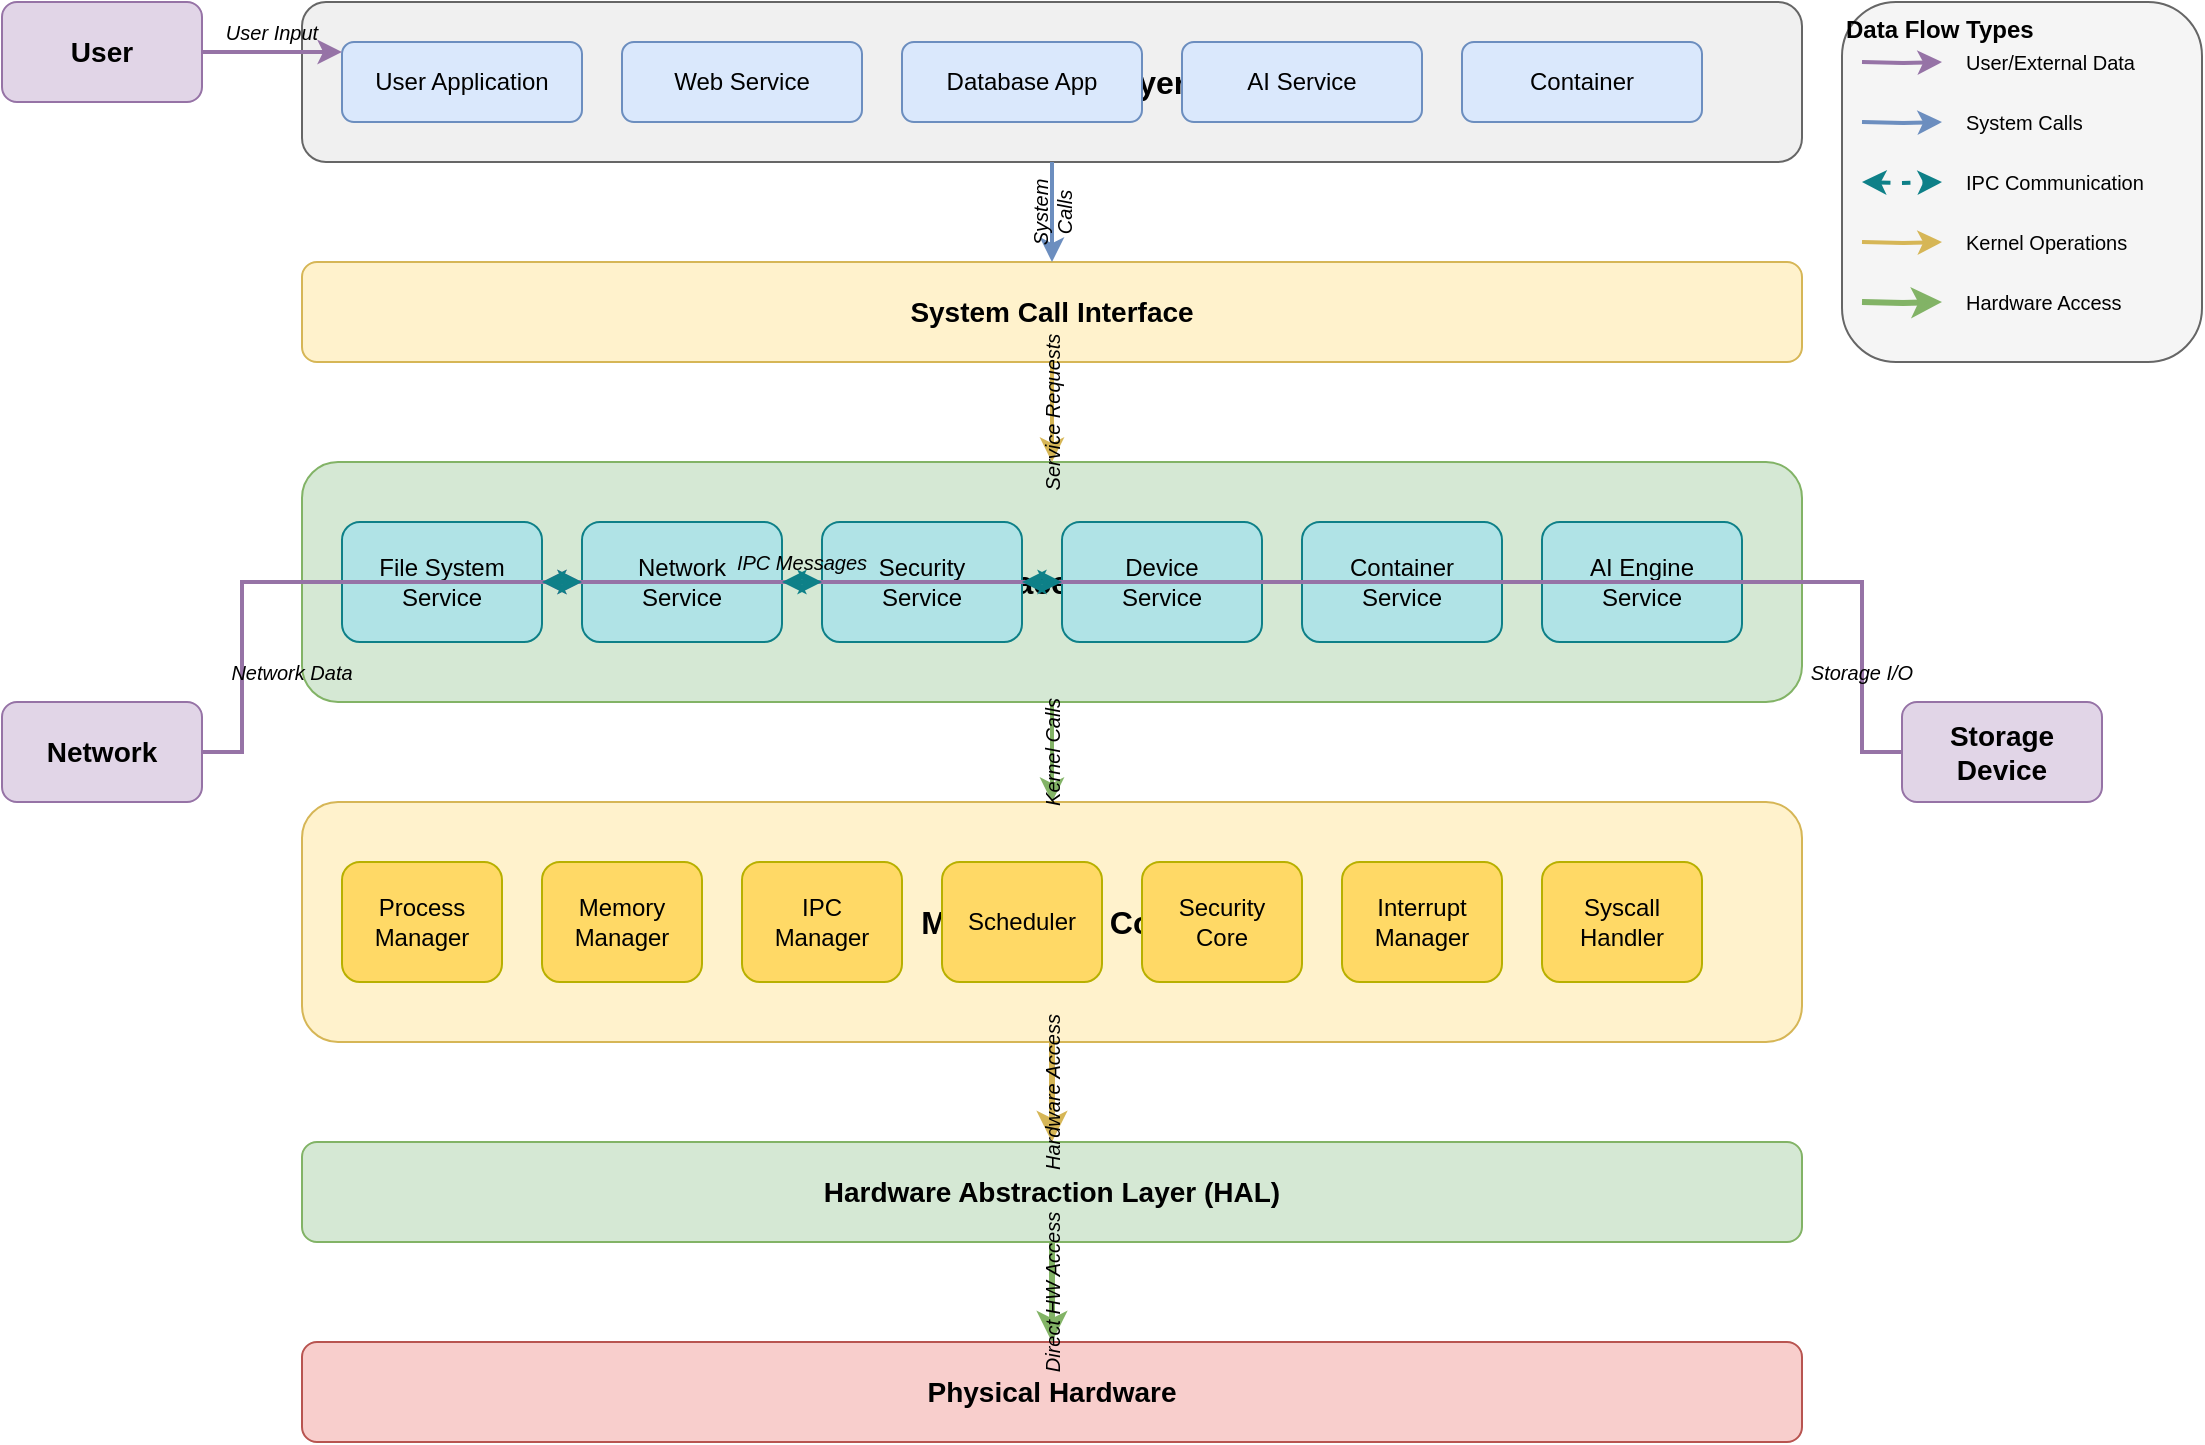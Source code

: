 <mxfile version="22.1.16" type="device">
  <diagram name="System Data Flow" id="system-dataflow">
    <mxGraphModel dx="1422" dy="794" grid="1" gridSize="10" guides="1" tooltips="1" connect="1" arrows="1" fold="1" page="1" pageScale="1" pageWidth="1169" pageHeight="827" math="0" shadow="0">
      <root>
        <mxCell id="0" />
        <mxCell id="1" parent="0" />

        <!-- External Entities -->
        <mxCell id="user" value="User" style="rounded=1;whiteSpace=wrap;html=1;fillColor=#e1d5e7;strokeColor=#9673a6;fontSize=14;fontStyle=1" vertex="1" parent="1">
          <mxGeometry x="50" y="50" width="100" height="50" as="geometry" />
        </mxCell>

        <mxCell id="network" value="Network" style="rounded=1;whiteSpace=wrap;html=1;fillColor=#e1d5e7;strokeColor=#9673a6;fontSize=14;fontStyle=1" vertex="1" parent="1">
          <mxGeometry x="50" y="400" width="100" height="50" as="geometry" />
        </mxCell>

        <mxCell id="storage" value="Storage Device" style="rounded=1;whiteSpace=wrap;html=1;fillColor=#e1d5e7;strokeColor=#9673a6;fontSize=14;fontStyle=1" vertex="1" parent="1">
          <mxGeometry x="1000" y="400" width="100" height="50" as="geometry" />
        </mxCell>

        <!-- Application Layer -->
        <mxCell id="app-layer" value="Application Layer" style="rounded=1;whiteSpace=wrap;html=1;fillColor=#f0f0f0;strokeColor=#666666;fontSize=16;fontStyle=1" vertex="1" parent="1">
          <mxGeometry x="200" y="50" width="750" height="80" as="geometry" />
        </mxCell>

        <mxCell id="user-app" value="User Application" style="rounded=1;whiteSpace=wrap;html=1;fillColor=#dae8fc;strokeColor=#6c8ebf" vertex="1" parent="1">
          <mxGeometry x="220" y="70" width="120" height="40" as="geometry" />
        </mxCell>

        <mxCell id="web-service" value="Web Service" style="rounded=1;whiteSpace=wrap;html=1;fillColor=#dae8fc;strokeColor=#6c8ebf" vertex="1" parent="1">
          <mxGeometry x="360" y="70" width="120" height="40" as="geometry" />
        </mxCell>

        <mxCell id="database-app" value="Database App" style="rounded=1;whiteSpace=wrap;html=1;fillColor=#dae8fc;strokeColor=#6c8ebf" vertex="1" parent="1">
          <mxGeometry x="500" y="70" width="120" height="40" as="geometry" />
        </mxCell>

        <mxCell id="ai-service" value="AI Service" style="rounded=1;whiteSpace=wrap;html=1;fillColor=#dae8fc;strokeColor=#6c8ebf" vertex="1" parent="1">
          <mxGeometry x="640" y="70" width="120" height="40" as="geometry" />
        </mxCell>

        <mxCell id="container" value="Container" style="rounded=1;whiteSpace=wrap;html=1;fillColor=#dae8fc;strokeColor=#6c8ebf" vertex="1" parent="1">
          <mxGeometry x="780" y="70" width="120" height="40" as="geometry" />
        </mxCell>

        <!-- System Call Interface -->
        <mxCell id="syscall-interface" value="System Call Interface" style="rounded=1;whiteSpace=wrap;html=1;fillColor=#fff2cc;strokeColor=#d6b656;fontSize=14;fontStyle=1" vertex="1" parent="1">
          <mxGeometry x="200" y="180" width="750" height="50" as="geometry" />
        </mxCell>

        <!-- User Space Services -->
        <mxCell id="userspace-services" value="User Space Services" style="rounded=1;whiteSpace=wrap;html=1;fillColor=#d5e8d4;strokeColor=#82b366;fontSize=16;fontStyle=1" vertex="1" parent="1">
          <mxGeometry x="200" y="280" width="750" height="120" as="geometry" />
        </mxCell>

        <mxCell id="fs-service" value="File System&#xa;Service" style="rounded=1;whiteSpace=wrap;html=1;fillColor=#b0e3e6;strokeColor=#0e8088" vertex="1" parent="1">
          <mxGeometry x="220" y="310" width="100" height="60" as="geometry" />
        </mxCell>

        <mxCell id="net-service" value="Network&#xa;Service" style="rounded=1;whiteSpace=wrap;html=1;fillColor=#b0e3e6;strokeColor=#0e8088" vertex="1" parent="1">
          <mxGeometry x="340" y="310" width="100" height="60" as="geometry" />
        </mxCell>

        <mxCell id="security-service" value="Security&#xa;Service" style="rounded=1;whiteSpace=wrap;html=1;fillColor=#b0e3e6;strokeColor=#0e8088" vertex="1" parent="1">
          <mxGeometry x="460" y="310" width="100" height="60" as="geometry" />
        </mxCell>

        <mxCell id="device-service" value="Device&#xa;Service" style="rounded=1;whiteSpace=wrap;html=1;fillColor=#b0e3e6;strokeColor=#0e8088" vertex="1" parent="1">
          <mxGeometry x="580" y="310" width="100" height="60" as="geometry" />
        </mxCell>

        <mxCell id="container-service" value="Container&#xa;Service" style="rounded=1;whiteSpace=wrap;html=1;fillColor=#b0e3e6;strokeColor=#0e8088" vertex="1" parent="1">
          <mxGeometry x="700" y="310" width="100" height="60" as="geometry" />
        </mxCell>

        <mxCell id="ai-service-us" value="AI Engine&#xa;Service" style="rounded=1;whiteSpace=wrap;html=1;fillColor=#b0e3e6;strokeColor=#0e8088" vertex="1" parent="1">
          <mxGeometry x="820" y="310" width="100" height="60" as="geometry" />
        </mxCell>

        <!-- Microkernel Core -->
        <mxCell id="microkernel" value="Microkernel Core" style="rounded=1;whiteSpace=wrap;html=1;fillColor=#fff2cc;strokeColor=#d6b656;fontSize=16;fontStyle=1" vertex="1" parent="1">
          <mxGeometry x="200" y="450" width="750" height="120" as="geometry" />
        </mxCell>

        <mxCell id="process-mgr" value="Process&#xa;Manager" style="rounded=1;whiteSpace=wrap;html=1;fillColor=#ffd966;strokeColor=#b8b000" vertex="1" parent="1">
          <mxGeometry x="220" y="480" width="80" height="60" as="geometry" />
        </mxCell>

        <mxCell id="memory-mgr" value="Memory&#xa;Manager" style="rounded=1;whiteSpace=wrap;html=1;fillColor=#ffd966;strokeColor=#b8b000" vertex="1" parent="1">
          <mxGeometry x="320" y="480" width="80" height="60" as="geometry" />
        </mxCell>

        <mxCell id="ipc-mgr" value="IPC&#xa;Manager" style="rounded=1;whiteSpace=wrap;html=1;fillColor=#ffd966;strokeColor=#b8b000" vertex="1" parent="1">
          <mxGeometry x="420" y="480" width="80" height="60" as="geometry" />
        </mxCell>

        <mxCell id="scheduler" value="Scheduler" style="rounded=1;whiteSpace=wrap;html=1;fillColor=#ffd966;strokeColor=#b8b000" vertex="1" parent="1">
          <mxGeometry x="520" y="480" width="80" height="60" as="geometry" />
        </mxCell>

        <mxCell id="security-core" value="Security&#xa;Core" style="rounded=1;whiteSpace=wrap;html=1;fillColor=#ffd966;strokeColor=#b8b000" vertex="1" parent="1">
          <mxGeometry x="620" y="480" width="80" height="60" as="geometry" />
        </mxCell>

        <mxCell id="interrupt-mgr" value="Interrupt&#xa;Manager" style="rounded=1;whiteSpace=wrap;html=1;fillColor=#ffd966;strokeColor=#b8b000" vertex="1" parent="1">
          <mxGeometry x="720" y="480" width="80" height="60" as="geometry" />
        </mxCell>

        <mxCell id="syscall-mgr" value="Syscall&#xa;Handler" style="rounded=1;whiteSpace=wrap;html=1;fillColor=#ffd966;strokeColor=#b8b000" vertex="1" parent="1">
          <mxGeometry x="820" y="480" width="80" height="60" as="geometry" />
        </mxCell>

        <!-- Hardware Abstraction Layer -->
        <mxCell id="hal-layer" value="Hardware Abstraction Layer (HAL)" style="rounded=1;whiteSpace=wrap;html=1;fillColor=#d5e8d4;strokeColor=#82b366;fontSize=14;fontStyle=1" vertex="1" parent="1">
          <mxGeometry x="200" y="620" width="750" height="50" as="geometry" />
        </mxCell>

        <!-- Hardware Layer -->
        <mxCell id="hardware-layer" value="Physical Hardware" style="rounded=1;whiteSpace=wrap;html=1;fillColor=#f8cecc;strokeColor=#b85450;fontSize=14;fontStyle=1" vertex="1" parent="1">
          <mxGeometry x="200" y="720" width="750" height="50" as="geometry" />
        </mxCell>

        <!-- Data Flows -->

        <!-- User Input Flow -->
        <mxCell id="flow1" style="edgeStyle=orthogonalEdgeStyle;rounded=0;orthogonalLoop=1;jettySize=auto;html=1;strokeWidth=2;fillColor=#e1d5e7;strokeColor=#9673a6;startArrow=none;startFill=0;endArrow=classic;endFill=1" edge="1" parent="1">
          <mxGeometry relative="1" as="geometry">
            <mxPoint x="150" y="75" as="sourcePoint" />
            <mxPoint x="220" y="75" as="targetPoint" />
          </mxGeometry>
        </mxCell>
        <mxCell id="flow1-label" value="User Input" style="text;html=1;strokeColor=none;fillColor=none;align=center;verticalAlign=middle;whiteSpace=wrap;rounded=0;fontSize=10;fontStyle=2" vertex="1" parent="1">
          <mxGeometry x="155" y="55" width="60" height="20" as="geometry" />
        </mxCell>

        <!-- Application to System Call Flow -->
        <mxCell id="flow2" style="edgeStyle=orthogonalEdgeStyle;rounded=0;orthogonalLoop=1;jettySize=auto;html=1;strokeWidth=2;fillColor=#dae8fc;strokeColor=#6c8ebf;startArrow=none;startFill=0;endArrow=classic;endFill=1" edge="1" parent="1">
          <mxGeometry relative="1" as="geometry">
            <mxPoint x="575" y="130" as="sourcePoint" />
            <mxPoint x="575" y="180" as="targetPoint" />
          </mxGeometry>
        </mxCell>
        <mxCell id="flow2-label" value="System Calls" style="text;html=1;strokeColor=none;fillColor=none;align=center;verticalAlign=middle;whiteSpace=wrap;rounded=0;fontSize=10;fontStyle=2;rotation=-90" vertex="1" parent="1">
          <mxGeometry x="545" y="145" width="60" height="20" as="geometry" />
        </mxCell>

        <!-- System Call to Services Flow -->
        <mxCell id="flow3" style="edgeStyle=orthogonalEdgeStyle;rounded=0;orthogonalLoop=1;jettySize=auto;html=1;strokeWidth=2;fillColor=#fff2cc;strokeColor=#d6b656;startArrow=none;startFill=0;endArrow=classic;endFill=1" edge="1" parent="1">
          <mxGeometry relative="1" as="geometry">
            <mxPoint x="575" y="230" as="sourcePoint" />
            <mxPoint x="575" y="280" as="targetPoint" />
          </mxGeometry>
        </mxCell>
        <mxCell id="flow3-label" value="Service Requests" style="text;html=1;strokeColor=none;fillColor=none;align=center;verticalAlign=middle;whiteSpace=wrap;rounded=0;fontSize=10;fontStyle=2;rotation=-90" vertex="1" parent="1">
          <mxGeometry x="530" y="245" width="90" height="20" as="geometry" />
        </mxCell>

        <!-- Services to Kernel Flow -->
        <mxCell id="flow4" style="edgeStyle=orthogonalEdgeStyle;rounded=0;orthogonalLoop=1;jettySize=auto;html=1;strokeWidth=2;fillColor=#d5e8d4;strokeColor=#82b366;startArrow=none;startFill=0;endArrow=classic;endFill=1" edge="1" parent="1">
          <mxGeometry relative="1" as="geometry">
            <mxPoint x="575" y="400" as="sourcePoint" />
            <mxPoint x="575" y="450" as="targetPoint" />
          </mxGeometry>
        </mxCell>
        <mxCell id="flow4-label" value="Kernel Calls" style="text;html=1;strokeColor=none;fillColor=none;align=center;verticalAlign=middle;whiteSpace=wrap;rounded=0;fontSize=10;fontStyle=2;rotation=-90" vertex="1" parent="1">
          <mxGeometry x="545" y="415" width="60" height="20" as="geometry" />
        </mxCell>

        <!-- Kernel to HAL Flow -->
        <mxCell id="flow5" style="edgeStyle=orthogonalEdgeStyle;rounded=0;orthogonalLoop=1;jettySize=auto;html=1;strokeWidth=3;fillColor=#fff2cc;strokeColor=#d6b656;startArrow=none;startFill=0;endArrow=classic;endFill=1" edge="1" parent="1">
          <mxGeometry relative="1" as="geometry">
            <mxPoint x="575" y="570" as="sourcePoint" />
            <mxPoint x="575" y="620" as="targetPoint" />
          </mxGeometry>
        </mxCell>
        <mxCell id="flow5-label" value="Hardware Access" style="text;html=1;strokeColor=none;fillColor=none;align=center;verticalAlign=middle;whiteSpace=wrap;rounded=0;fontSize=10;fontStyle=2;rotation=-90" vertex="1" parent="1">
          <mxGeometry x="520" y="585" width="110" height="20" as="geometry" />
        </mxCell>

        <!-- HAL to Hardware Flow -->
        <mxCell id="flow6" style="edgeStyle=orthogonalEdgeStyle;rounded=0;orthogonalLoop=1;jettySize=auto;html=1;strokeWidth=3;fillColor=#d5e8d4;strokeColor=#82b366;startArrow=none;startFill=0;endArrow=classic;endFill=1" edge="1" parent="1">
          <mxGeometry relative="1" as="geometry">
            <mxPoint x="575" y="670" as="sourcePoint" />
            <mxPoint x="575" y="720" as="targetPoint" />
          </mxGeometry>
        </mxCell>
        <mxCell id="flow6-label" value="Direct HW Access" style="text;html=1;strokeColor=none;fillColor=none;align=center;verticalAlign=middle;whiteSpace=wrap;rounded=0;fontSize=10;fontStyle=2;rotation=-90" vertex="1" parent="1">
          <mxGeometry x="515" y="685" width="120" height="20" as="geometry" />
        </mxCell>

        <!-- Network Input Flow -->
        <mxCell id="net-flow1" style="edgeStyle=orthogonalEdgeStyle;rounded=0;orthogonalLoop=1;jettySize=auto;html=1;strokeWidth=2;fillColor=#e1d5e7;strokeColor=#9673a6;startArrow=none;startFill=0;endArrow=classic;endFill=1" edge="1" parent="1">
          <mxGeometry relative="1" as="geometry">
            <mxPoint x="150" y="425" as="sourcePoint" />
            <mxPoint x="340" y="340" as="targetPoint" />
            <Array as="points">
              <mxPoint x="170" y="425" />
              <mxPoint x="170" y="340" />
            </Array>
          </mxGeometry>
        </mxCell>
        <mxCell id="net-flow1-label" value="Network Data" style="text;html=1;strokeColor=none;fillColor=none;align=center;verticalAlign=middle;whiteSpace=wrap;rounded=0;fontSize=10;fontStyle=2" vertex="1" parent="1">
          <mxGeometry x="155" y="375" width="80" height="20" as="geometry" />
        </mxCell>

        <!-- Storage Flow -->
        <mxCell id="storage-flow1" style="edgeStyle=orthogonalEdgeStyle;rounded=0;orthogonalLoop=1;jettySize=auto;html=1;strokeWidth=2;fillColor=#e1d5e7;strokeColor=#9673a6;startArrow=none;startFill=0;endArrow=classic;endFill=1" edge="1" parent="1">
          <mxGeometry relative="1" as="geometry">
            <mxPoint x="1000" y="425" as="sourcePoint" />
            <mxPoint x="320" y="340" as="targetPoint" />
            <Array as="points">
              <mxPoint x="980" y="425" />
              <mxPoint x="980" y="340" />
            </Array>
          </mxGeometry>
        </mxCell>
        <mxCell id="storage-flow1-label" value="Storage I/O" style="text;html=1;strokeColor=none;fillColor=none;align=center;verticalAlign=middle;whiteSpace=wrap;rounded=0;fontSize=10;fontStyle=2" vertex="1" parent="1">
          <mxGeometry x="940" y="375" width="80" height="20" as="geometry" />
        </mxCell>

        <!-- Inter-Service Communication -->
        <mxCell id="ipc-flow1" style="edgeStyle=orthogonalEdgeStyle;rounded=0;orthogonalLoop=1;jettySize=auto;html=1;strokeWidth=2;fillColor=#b0e3e6;strokeColor=#0e8088;startArrow=classic;startFill=1;endArrow=classic;endFill=1;dashed=1" edge="1" parent="1">
          <mxGeometry relative="1" as="geometry">
            <mxPoint x="320" y="340" as="sourcePoint" />
            <mxPoint x="340" y="340" as="targetPoint" />
          </mxGeometry>
        </mxCell>

        <mxCell id="ipc-flow2" style="edgeStyle=orthogonalEdgeStyle;rounded=0;orthogonalLoop=1;jettySize=auto;html=1;strokeWidth=2;fillColor=#b0e3e6;strokeColor=#0e8088;startArrow=classic;startFill=1;endArrow=classic;endFill=1;dashed=1" edge="1" parent="1">
          <mxGeometry relative="1" as="geometry">
            <mxPoint x="440" y="340" as="sourcePoint" />
            <mxPoint x="460" y="340" as="targetPoint" />
          </mxGeometry>
        </mxCell>

        <mxCell id="ipc-flow3" style="edgeStyle=orthogonalEdgeStyle;rounded=0;orthogonalLoop=1;jettySize=auto;html=1;strokeWidth=2;fillColor=#b0e3e6;strokeColor=#0e8088;startArrow=classic;startFill=1;endArrow=classic;endFill=1;dashed=1" edge="1" parent="1">
          <mxGeometry relative="1" as="geometry">
            <mxPoint x="560" y="340" as="sourcePoint" />
            <mxPoint x="580" y="340" as="targetPoint" />
          </mxGeometry>
        </mxCell>

        <mxCell id="ipc-label" value="IPC Messages" style="text;html=1;strokeColor=none;fillColor=none;align=center;verticalAlign=middle;whiteSpace=wrap;rounded=0;fontSize=10;fontStyle=2" vertex="1" parent="1">
          <mxGeometry x="410" y="320" width="80" height="20" as="geometry" />
        </mxCell>

        <!-- Data Types Legend -->
        <mxCell id="legend" value="Data Flow Types" style="rounded=1;whiteSpace=wrap;html=1;fillColor=#f5f5f5;strokeColor=#666666;fontSize=12;fontStyle=1;align=left;verticalAlign=top" vertex="1" parent="1">
          <mxGeometry x="970" y="50" width="180" height="180" as="geometry" />
        </mxCell>

        <mxCell id="legend-user" style="edgeStyle=orthogonalEdgeStyle;rounded=0;orthogonalLoop=1;jettySize=auto;html=1;strokeWidth=2;fillColor=#e1d5e7;strokeColor=#9673a6;startArrow=none;startFill=0;endArrow=classic;endFill=1" edge="1" parent="1">
          <mxGeometry relative="1" as="geometry">
            <mxPoint x="980" y="80" as="sourcePoint" />
            <mxPoint x="1020" y="80" as="targetPoint" />
          </mxGeometry>
        </mxCell>
        <mxCell id="legend-user-text" value="User/External Data" style="text;html=1;strokeColor=none;fillColor=none;align=left;verticalAlign=middle;whiteSpace=wrap;rounded=0;fontSize=10" vertex="1" parent="1">
          <mxGeometry x="1030" y="70" width="100" height="20" as="geometry" />
        </mxCell>

        <mxCell id="legend-syscall" style="edgeStyle=orthogonalEdgeStyle;rounded=0;orthogonalLoop=1;jettySize=auto;html=1;strokeWidth=2;fillColor=#dae8fc;strokeColor=#6c8ebf;startArrow=none;startFill=0;endArrow=classic;endFill=1" edge="1" parent="1">
          <mxGeometry relative="1" as="geometry">
            <mxPoint x="980" y="110" as="sourcePoint" />
            <mxPoint x="1020" y="110" as="targetPoint" />
          </mxGeometry>
        </mxCell>
        <mxCell id="legend-syscall-text" value="System Calls" style="text;html=1;strokeColor=none;fillColor=none;align=left;verticalAlign=middle;whiteSpace=wrap;rounded=0;fontSize=10" vertex="1" parent="1">
          <mxGeometry x="1030" y="100" width="100" height="20" as="geometry" />
        </mxCell>

        <mxCell id="legend-ipc" style="edgeStyle=orthogonalEdgeStyle;rounded=0;orthogonalLoop=1;jettySize=auto;html=1;strokeWidth=2;fillColor=#b0e3e6;strokeColor=#0e8088;startArrow=classic;startFill=1;endArrow=classic;endFill=1;dashed=1" edge="1" parent="1">
          <mxGeometry relative="1" as="geometry">
            <mxPoint x="980" y="140" as="sourcePoint" />
            <mxPoint x="1020" y="140" as="targetPoint" />
          </mxGeometry>
        </mxCell>
        <mxCell id="legend-ipc-text" value="IPC Communication" style="text;html=1;strokeColor=none;fillColor=none;align=left;verticalAlign=middle;whiteSpace=wrap;rounded=0;fontSize=10" vertex="1" parent="1">
          <mxGeometry x="1030" y="130" width="100" height="20" as="geometry" />
        </mxCell>

        <mxCell id="legend-kernel" style="edgeStyle=orthogonalEdgeStyle;rounded=0;orthogonalLoop=1;jettySize=auto;html=1;strokeWidth=2;fillColor=#fff2cc;strokeColor=#d6b656;startArrow=none;startFill=0;endArrow=classic;endFill=1" edge="1" parent="1">
          <mxGeometry relative="1" as="geometry">
            <mxPoint x="980" y="170" as="sourcePoint" />
            <mxPoint x="1020" y="170" as="targetPoint" />
          </mxGeometry>
        </mxCell>
        <mxCell id="legend-kernel-text" value="Kernel Operations" style="text;html=1;strokeColor=none;fillColor=none;align=left;verticalAlign=middle;whiteSpace=wrap;rounded=0;fontSize=10" vertex="1" parent="1">
          <mxGeometry x="1030" y="160" width="100" height="20" as="geometry" />
        </mxCell>

        <mxCell id="legend-hw" style="edgeStyle=orthogonalEdgeStyle;rounded=0;orthogonalLoop=1;jettySize=auto;html=1;strokeWidth=3;fillColor=#d5e8d4;strokeColor=#82b366;startArrow=none;startFill=0;endArrow=classic;endFill=1" edge="1" parent="1">
          <mxGeometry relative="1" as="geometry">
            <mxPoint x="980" y="200" as="sourcePoint" />
            <mxPoint x="1020" y="200" as="targetPoint" />
          </mxGeometry>
        </mxCell>
        <mxCell id="legend-hw-text" value="Hardware Access" style="text;html=1;strokeColor=none;fillColor=none;align=left;verticalAlign=middle;whiteSpace=wrap;rounded=0;fontSize=10" vertex="1" parent="1">
          <mxGeometry x="1030" y="190" width="100" height="20" as="geometry" />
        </mxCell>

      </root>
    </mxGraphModel>
  </diagram>
</mxfile>